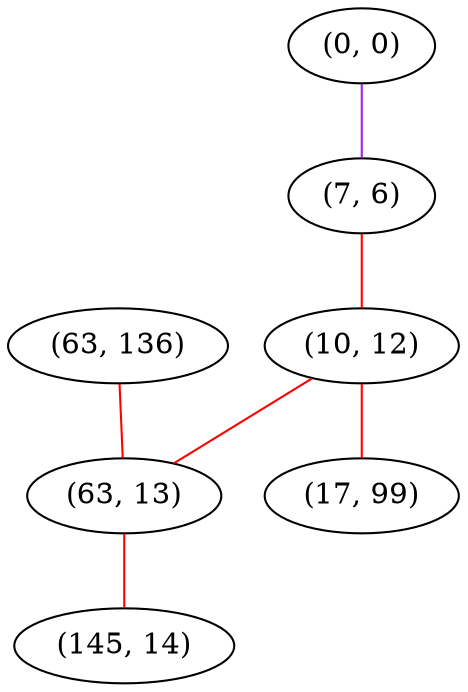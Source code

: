 graph "" {
"(0, 0)";
"(63, 136)";
"(7, 6)";
"(10, 12)";
"(63, 13)";
"(17, 99)";
"(145, 14)";
"(0, 0)" -- "(7, 6)"  [color=purple, key=0, weight=4];
"(63, 136)" -- "(63, 13)"  [color=red, key=0, weight=1];
"(7, 6)" -- "(10, 12)"  [color=red, key=0, weight=1];
"(10, 12)" -- "(63, 13)"  [color=red, key=0, weight=1];
"(10, 12)" -- "(17, 99)"  [color=red, key=0, weight=1];
"(63, 13)" -- "(145, 14)"  [color=red, key=0, weight=1];
}
